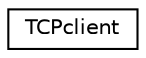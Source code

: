 digraph "Graphical Class Hierarchy"
{
 // LATEX_PDF_SIZE
  edge [fontname="Helvetica",fontsize="10",labelfontname="Helvetica",labelfontsize="10"];
  node [fontname="Helvetica",fontsize="10",shape=record];
  rankdir="LR";
  Node0 [label="TCPclient",height=0.2,width=0.4,color="black", fillcolor="white", style="filled",URL="$db/dc7/classTCPclient.html",tooltip="The class defining the of a TCP/IP client."];
}
